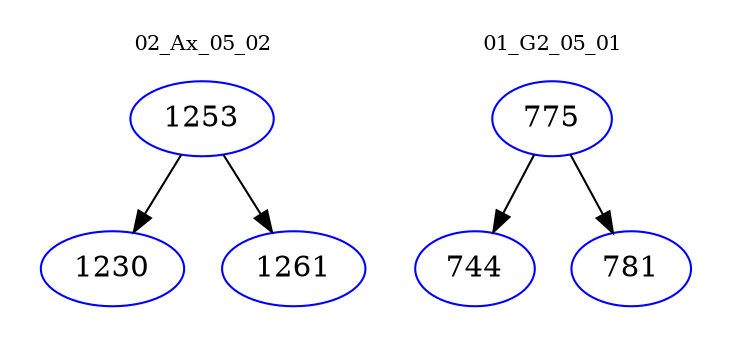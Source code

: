 digraph{
subgraph cluster_0 {
color = white
label = "02_Ax_05_02";
fontsize=10;
T0_1253 [label="1253", color="blue"]
T0_1253 -> T0_1230 [color="black"]
T0_1230 [label="1230", color="blue"]
T0_1253 -> T0_1261 [color="black"]
T0_1261 [label="1261", color="blue"]
}
subgraph cluster_1 {
color = white
label = "01_G2_05_01";
fontsize=10;
T1_775 [label="775", color="blue"]
T1_775 -> T1_744 [color="black"]
T1_744 [label="744", color="blue"]
T1_775 -> T1_781 [color="black"]
T1_781 [label="781", color="blue"]
}
}
